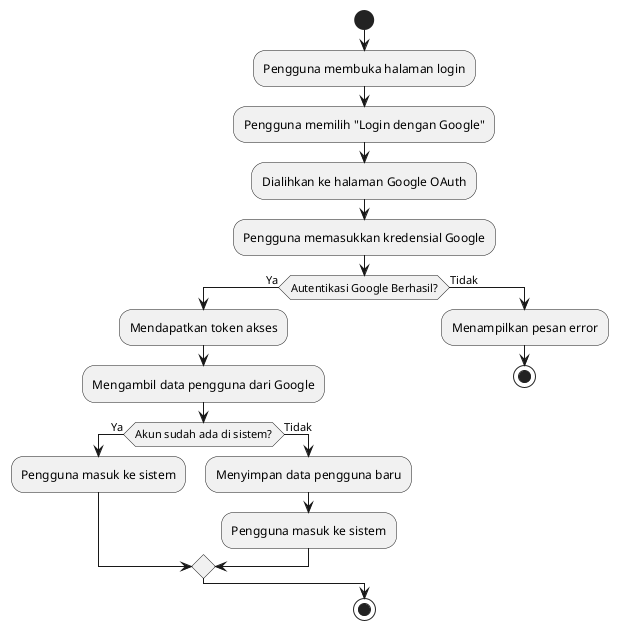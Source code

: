@startuml

start
:Pengguna membuka halaman login;
:Pengguna memilih "Login dengan Google";

:Dialihkan ke halaman Google OAuth;
:Pengguna memasukkan kredensial Google;

if (Autentikasi Google Berhasil?) then (Ya)
    :Mendapatkan token akses;
    :Mengambil data pengguna dari Google;
    if (Akun sudah ada di sistem?) then (Ya)
        :Pengguna masuk ke sistem;
    else (Tidak)
        :Menyimpan data pengguna baru;
        :Pengguna masuk ke sistem;
    endif
else (Tidak)
    :Menampilkan pesan error;
    stop
endif

stop

@enduml

